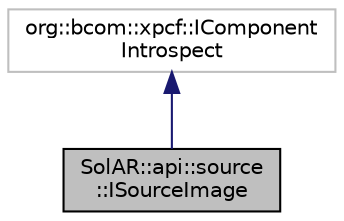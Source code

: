 digraph "SolAR::api::source::ISourceImage"
{
 // LATEX_PDF_SIZE
  edge [fontname="Helvetica",fontsize="10",labelfontname="Helvetica",labelfontsize="10"];
  node [fontname="Helvetica",fontsize="10",shape=record];
  Node1 [label="SolAR::api::source\l::ISourceImage",height=0.2,width=0.4,color="black", fillcolor="grey75", style="filled", fontcolor="black",tooltip="A Source for an image, useful for AR video see-through pipelines. UUID: 06e2fc5d-39da-4486-b2a6-1d8bd..."];
  Node2 -> Node1 [dir="back",color="midnightblue",fontsize="10",style="solid",fontname="Helvetica"];
  Node2 [label="org::bcom::xpcf::IComponent\lIntrospect",height=0.2,width=0.4,color="grey75", fillcolor="white", style="filled",tooltip=" "];
}
